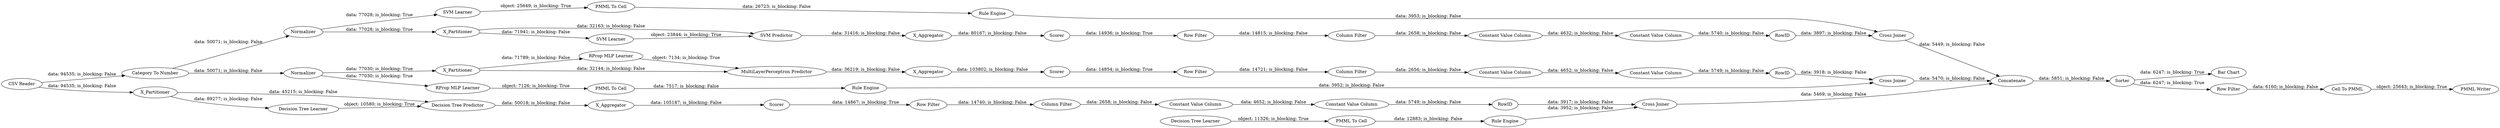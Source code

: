digraph {
	"-8382732775667890715_39" [label="Cross Joiner"]
	"3747533487248304817_293" [label=RowID]
	"1397786632418708608_39" [label=Scorer]
	"-8382732775667890715_41" [label=Scorer]
	"3747533487248304817_294" [label="Column Filter"]
	"773222646225338498_52" [label=Sorter]
	"1818095001069896141_34" [label="Rule Engine"]
	"8514693500352987120_39" [label=Normalizer]
	"6013451650177426270_9" [label="Row Filter"]
	"1818095001069896141_28" [label="PMML To Cell"]
	"6013451650177426270_293" [label=RowID]
	"-2835561449704723708_9" [label="Row Filter"]
	"-8382732775667890715_2" [label=X_Partitioner]
	"8514693500352987120_31" [label="RProp MLP Learner"]
	"-5613905791219394705_34" [label="PMML To Cell"]
	"-8382732775667890715_40" [label=Normalizer]
	"-6785647098287153634_35" [label="RProp MLP Learner"]
	"6013451650177426270_294" [label="Column Filter"]
	"1397786632418708608_7" [label=X_Aggregator]
	"1397786632418708608_32" [label="Decision Tree Predictor"]
	"1397786632418708608_2" [label=X_Partitioner]
	"-5613905791219394705_35" [label="Rule Engine"]
	"6013451650177426270_292" [label="Constant Value Column"]
	"3747533487248304817_292" [label="Constant Value Column"]
	"-2835561449704723708_294" [label="Column Filter"]
	"8514693500352987120_38" [label="Cross Joiner"]
	"-5613905791219394705_33" [label="SVM Learner"]
	"8514693500352987120_40" [label=Scorer]
	"1818095001069896141_33" [label="Decision Tree Learner"]
	"-8382732775667890715_31" [label="SVM Learner"]
	"773222646225338498_63" [label="CSV Reader"]
	"773222646225338498_59" [label="Bar Chart"]
	"8514693500352987120_7" [label=X_Aggregator]
	"3747533487248304817_9" [label="Row Filter"]
	"3747533487248304817_290" [label="Constant Value Column"]
	"1397786632418708608_31" [label="Decision Tree Learner"]
	"773222646225338498_54" [label="Cell To PMML"]
	"-2835561449704723708_292" [label="Constant Value Column"]
	"-2835561449704723708_293" [label=RowID]
	"773222646225338498_60" [label=Concatenate]
	"-8382732775667890715_32" [label="SVM Predictor"]
	"8514693500352987120_32" [label="MultiLayerPerceptron Predictor"]
	"-6785647098287153634_22" [label="PMML To Cell"]
	"8514693500352987120_2" [label=X_Partitioner]
	"773222646225338498_64" [label="PMML Writer"]
	"1397786632418708608_38" [label="Cross Joiner"]
	"-8382732775667890715_7" [label=X_Aggregator]
	"-6785647098287153634_34" [label="Rule Engine"]
	"773222646225338498_58" [label="Category To Number"]
	"-2835561449704723708_290" [label="Constant Value Column"]
	"6013451650177426270_290" [label="Constant Value Column"]
	"773222646225338498_53" [label="Row Filter"]
	"1397786632418708608_2" -> "1397786632418708608_32" [label="data: 45215; is_blocking: False"]
	"-8382732775667890715_7" -> "-8382732775667890715_41" [label="data: 80167; is_blocking: False"]
	"1397786632418708608_7" -> "1397786632418708608_39" [label="data: 105187; is_blocking: False"]
	"-5613905791219394705_33" -> "-5613905791219394705_34" [label="object: 25649; is_blocking: True"]
	"6013451650177426270_290" -> "6013451650177426270_292" [label="data: 4652; is_blocking: False"]
	"773222646225338498_58" -> "-8382732775667890715_40" [label="data: 50071; is_blocking: False"]
	"8514693500352987120_39" -> "8514693500352987120_2" [label="data: 77030; is_blocking: True"]
	"-2835561449704723708_294" -> "-2835561449704723708_290" [label="data: 2658; is_blocking: False"]
	"3747533487248304817_293" -> "1397786632418708608_38" [label="data: 3917; is_blocking: False"]
	"-6785647098287153634_22" -> "-6785647098287153634_34" [label="data: 7517; is_blocking: False"]
	"8514693500352987120_31" -> "8514693500352987120_32" [label="object: 7134; is_blocking: True"]
	"1397786632418708608_32" -> "1397786632418708608_7" [label="data: 50018; is_blocking: False"]
	"1818095001069896141_34" -> "1397786632418708608_38" [label="data: 3952; is_blocking: False"]
	"3747533487248304817_292" -> "3747533487248304817_293" [label="data: 5749; is_blocking: False"]
	"-8382732775667890715_40" -> "-8382732775667890715_2" [label="data: 77028; is_blocking: True"]
	"-5613905791219394705_35" -> "-8382732775667890715_39" [label="data: 3953; is_blocking: False"]
	"3747533487248304817_290" -> "3747533487248304817_292" [label="data: 4652; is_blocking: False"]
	"1818095001069896141_28" -> "1818095001069896141_34" [label="data: 12883; is_blocking: False"]
	"-6785647098287153634_34" -> "8514693500352987120_38" [label="data: 3952; is_blocking: False"]
	"-8382732775667890715_39" -> "773222646225338498_60" [label="data: 5449; is_blocking: False"]
	"-8382732775667890715_41" -> "-2835561449704723708_9" [label="data: 14936; is_blocking: True"]
	"8514693500352987120_38" -> "773222646225338498_60" [label="data: 5470; is_blocking: False"]
	"-2835561449704723708_9" -> "-2835561449704723708_294" [label="data: 14815; is_blocking: False"]
	"3747533487248304817_9" -> "3747533487248304817_294" [label="data: 14740; is_blocking: False"]
	"1818095001069896141_33" -> "1818095001069896141_28" [label="object: 11326; is_blocking: True"]
	"1397786632418708608_31" -> "1397786632418708608_32" [label="object: 10580; is_blocking: True"]
	"8514693500352987120_39" -> "-6785647098287153634_35" [label="data: 77030; is_blocking: True"]
	"-8382732775667890715_31" -> "-8382732775667890715_32" [label="object: 23844; is_blocking: True"]
	"8514693500352987120_2" -> "8514693500352987120_31" [label="data: 71789; is_blocking: False"]
	"-8382732775667890715_2" -> "-8382732775667890715_31" [label="data: 71941; is_blocking: False"]
	"6013451650177426270_9" -> "6013451650177426270_294" [label="data: 14721; is_blocking: False"]
	"-8382732775667890715_2" -> "-8382732775667890715_32" [label="data: 32163; is_blocking: False"]
	"-2835561449704723708_290" -> "-2835561449704723708_292" [label="data: 4632; is_blocking: False"]
	"3747533487248304817_294" -> "3747533487248304817_290" [label="data: 2658; is_blocking: False"]
	"6013451650177426270_294" -> "6013451650177426270_290" [label="data: 2656; is_blocking: False"]
	"1397786632418708608_39" -> "3747533487248304817_9" [label="data: 14867; is_blocking: True"]
	"8514693500352987120_32" -> "8514693500352987120_7" [label="data: 36219; is_blocking: False"]
	"-5613905791219394705_34" -> "-5613905791219394705_35" [label="data: 26723; is_blocking: False"]
	"8514693500352987120_40" -> "6013451650177426270_9" [label="data: 14854; is_blocking: True"]
	"-6785647098287153634_35" -> "-6785647098287153634_22" [label="object: 7126; is_blocking: True"]
	"773222646225338498_54" -> "773222646225338498_64" [label="object: 25643; is_blocking: True"]
	"6013451650177426270_292" -> "6013451650177426270_293" [label="data: 5749; is_blocking: False"]
	"773222646225338498_58" -> "8514693500352987120_39" [label="data: 50071; is_blocking: False"]
	"1397786632418708608_2" -> "1397786632418708608_31" [label="data: 89277; is_blocking: False"]
	"773222646225338498_53" -> "773222646225338498_54" [label="data: 6160; is_blocking: False"]
	"773222646225338498_52" -> "773222646225338498_59" [label="data: 6247; is_blocking: True"]
	"773222646225338498_52" -> "773222646225338498_53" [label="data: 6247; is_blocking: True"]
	"-2835561449704723708_293" -> "-8382732775667890715_39" [label="data: 3897; is_blocking: False"]
	"773222646225338498_60" -> "773222646225338498_52" [label="data: 5851; is_blocking: False"]
	"8514693500352987120_2" -> "8514693500352987120_32" [label="data: 32144; is_blocking: False"]
	"1397786632418708608_38" -> "773222646225338498_60" [label="data: 5469; is_blocking: False"]
	"8514693500352987120_7" -> "8514693500352987120_40" [label="data: 103802; is_blocking: False"]
	"773222646225338498_63" -> "1397786632418708608_2" [label="data: 94535; is_blocking: False"]
	"-8382732775667890715_40" -> "-5613905791219394705_33" [label="data: 77028; is_blocking: True"]
	"-2835561449704723708_292" -> "-2835561449704723708_293" [label="data: 5740; is_blocking: False"]
	"-8382732775667890715_32" -> "-8382732775667890715_7" [label="data: 31416; is_blocking: False"]
	"6013451650177426270_293" -> "8514693500352987120_38" [label="data: 3918; is_blocking: False"]
	"773222646225338498_63" -> "773222646225338498_58" [label="data: 94535; is_blocking: False"]
	rankdir=LR
}
